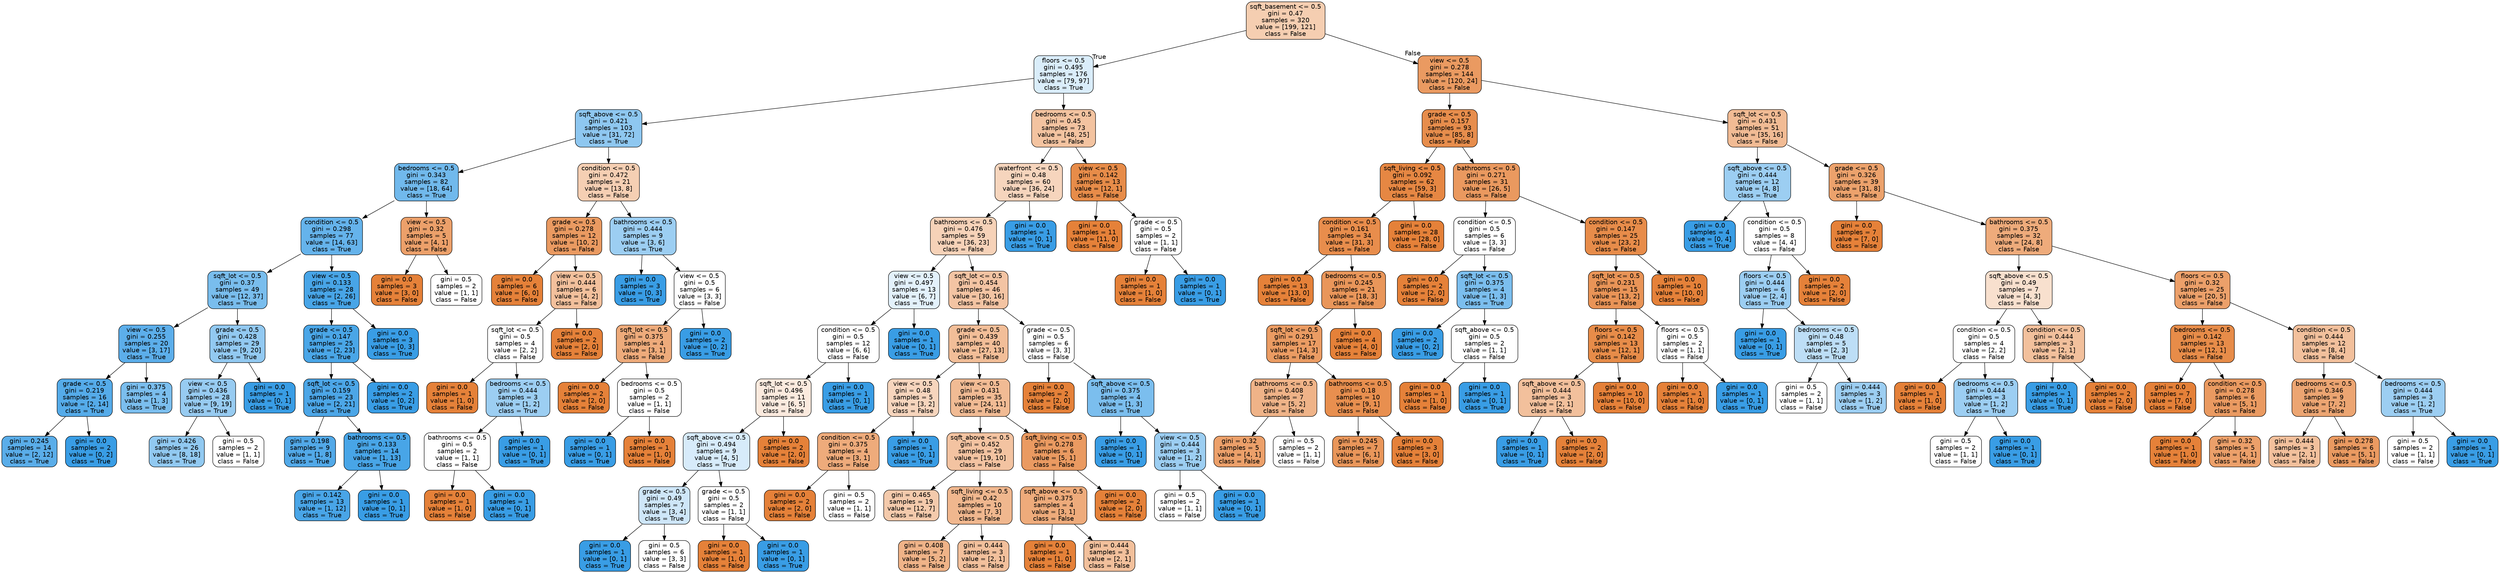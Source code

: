 digraph Tree {
node [shape=box, style="filled, rounded", color="black", fontname=helvetica] ;
edge [fontname=helvetica] ;
0 [label="sqft_basement <= 0.5\ngini = 0.47\nsamples = 320\nvalue = [199, 121]\nclass = False", fillcolor="#f5ceb1"] ;
1 [label="floors <= 0.5\ngini = 0.495\nsamples = 176\nvalue = [79, 97]\nclass = True", fillcolor="#daedfa"] ;
0 -> 1 [labeldistance=2.5, labelangle=45, headlabel="True"] ;
2 [label="sqft_above <= 0.5\ngini = 0.421\nsamples = 103\nvalue = [31, 72]\nclass = True", fillcolor="#8ec7f0"] ;
1 -> 2 ;
3 [label="bedrooms <= 0.5\ngini = 0.343\nsamples = 82\nvalue = [18, 64]\nclass = True", fillcolor="#71b9ec"] ;
2 -> 3 ;
4 [label="condition <= 0.5\ngini = 0.298\nsamples = 77\nvalue = [14, 63]\nclass = True", fillcolor="#65b3eb"] ;
3 -> 4 ;
5 [label="sqft_lot <= 0.5\ngini = 0.37\nsamples = 49\nvalue = [12, 37]\nclass = True", fillcolor="#79bded"] ;
4 -> 5 ;
6 [label="view <= 0.5\ngini = 0.255\nsamples = 20\nvalue = [3, 17]\nclass = True", fillcolor="#5caeea"] ;
5 -> 6 ;
7 [label="grade <= 0.5\ngini = 0.219\nsamples = 16\nvalue = [2, 14]\nclass = True", fillcolor="#55abe9"] ;
6 -> 7 ;
8 [label="gini = 0.245\nsamples = 14\nvalue = [2, 12]\nclass = True", fillcolor="#5aade9"] ;
7 -> 8 ;
9 [label="gini = 0.0\nsamples = 2\nvalue = [0, 2]\nclass = True", fillcolor="#399de5"] ;
7 -> 9 ;
10 [label="gini = 0.375\nsamples = 4\nvalue = [1, 3]\nclass = True", fillcolor="#7bbeee"] ;
6 -> 10 ;
11 [label="grade <= 0.5\ngini = 0.428\nsamples = 29\nvalue = [9, 20]\nclass = True", fillcolor="#92c9f1"] ;
5 -> 11 ;
12 [label="view <= 0.5\ngini = 0.436\nsamples = 28\nvalue = [9, 19]\nclass = True", fillcolor="#97cbf1"] ;
11 -> 12 ;
13 [label="gini = 0.426\nsamples = 26\nvalue = [8, 18]\nclass = True", fillcolor="#91c9f1"] ;
12 -> 13 ;
14 [label="gini = 0.5\nsamples = 2\nvalue = [1, 1]\nclass = False", fillcolor="#ffffff"] ;
12 -> 14 ;
15 [label="gini = 0.0\nsamples = 1\nvalue = [0, 1]\nclass = True", fillcolor="#399de5"] ;
11 -> 15 ;
16 [label="view <= 0.5\ngini = 0.133\nsamples = 28\nvalue = [2, 26]\nclass = True", fillcolor="#48a5e7"] ;
4 -> 16 ;
17 [label="grade <= 0.5\ngini = 0.147\nsamples = 25\nvalue = [2, 23]\nclass = True", fillcolor="#4aa6e7"] ;
16 -> 17 ;
18 [label="sqft_lot <= 0.5\ngini = 0.159\nsamples = 23\nvalue = [2, 21]\nclass = True", fillcolor="#4ca6e7"] ;
17 -> 18 ;
19 [label="gini = 0.198\nsamples = 9\nvalue = [1, 8]\nclass = True", fillcolor="#52a9e8"] ;
18 -> 19 ;
20 [label="bathrooms <= 0.5\ngini = 0.133\nsamples = 14\nvalue = [1, 13]\nclass = True", fillcolor="#48a5e7"] ;
18 -> 20 ;
21 [label="gini = 0.142\nsamples = 13\nvalue = [1, 12]\nclass = True", fillcolor="#49a5e7"] ;
20 -> 21 ;
22 [label="gini = 0.0\nsamples = 1\nvalue = [0, 1]\nclass = True", fillcolor="#399de5"] ;
20 -> 22 ;
23 [label="gini = 0.0\nsamples = 2\nvalue = [0, 2]\nclass = True", fillcolor="#399de5"] ;
17 -> 23 ;
24 [label="gini = 0.0\nsamples = 3\nvalue = [0, 3]\nclass = True", fillcolor="#399de5"] ;
16 -> 24 ;
25 [label="view <= 0.5\ngini = 0.32\nsamples = 5\nvalue = [4, 1]\nclass = False", fillcolor="#eca06a"] ;
3 -> 25 ;
26 [label="gini = 0.0\nsamples = 3\nvalue = [3, 0]\nclass = False", fillcolor="#e58139"] ;
25 -> 26 ;
27 [label="gini = 0.5\nsamples = 2\nvalue = [1, 1]\nclass = False", fillcolor="#ffffff"] ;
25 -> 27 ;
28 [label="condition <= 0.5\ngini = 0.472\nsamples = 21\nvalue = [13, 8]\nclass = False", fillcolor="#f5cfb3"] ;
2 -> 28 ;
29 [label="grade <= 0.5\ngini = 0.278\nsamples = 12\nvalue = [10, 2]\nclass = False", fillcolor="#ea9a61"] ;
28 -> 29 ;
30 [label="gini = 0.0\nsamples = 6\nvalue = [6, 0]\nclass = False", fillcolor="#e58139"] ;
29 -> 30 ;
31 [label="view <= 0.5\ngini = 0.444\nsamples = 6\nvalue = [4, 2]\nclass = False", fillcolor="#f2c09c"] ;
29 -> 31 ;
32 [label="sqft_lot <= 0.5\ngini = 0.5\nsamples = 4\nvalue = [2, 2]\nclass = False", fillcolor="#ffffff"] ;
31 -> 32 ;
33 [label="gini = 0.0\nsamples = 1\nvalue = [1, 0]\nclass = False", fillcolor="#e58139"] ;
32 -> 33 ;
34 [label="bedrooms <= 0.5\ngini = 0.444\nsamples = 3\nvalue = [1, 2]\nclass = True", fillcolor="#9ccef2"] ;
32 -> 34 ;
35 [label="bathrooms <= 0.5\ngini = 0.5\nsamples = 2\nvalue = [1, 1]\nclass = False", fillcolor="#ffffff"] ;
34 -> 35 ;
36 [label="gini = 0.0\nsamples = 1\nvalue = [1, 0]\nclass = False", fillcolor="#e58139"] ;
35 -> 36 ;
37 [label="gini = 0.0\nsamples = 1\nvalue = [0, 1]\nclass = True", fillcolor="#399de5"] ;
35 -> 37 ;
38 [label="gini = 0.0\nsamples = 1\nvalue = [0, 1]\nclass = True", fillcolor="#399de5"] ;
34 -> 38 ;
39 [label="gini = 0.0\nsamples = 2\nvalue = [2, 0]\nclass = False", fillcolor="#e58139"] ;
31 -> 39 ;
40 [label="bathrooms <= 0.5\ngini = 0.444\nsamples = 9\nvalue = [3, 6]\nclass = True", fillcolor="#9ccef2"] ;
28 -> 40 ;
41 [label="gini = 0.0\nsamples = 3\nvalue = [0, 3]\nclass = True", fillcolor="#399de5"] ;
40 -> 41 ;
42 [label="view <= 0.5\ngini = 0.5\nsamples = 6\nvalue = [3, 3]\nclass = False", fillcolor="#ffffff"] ;
40 -> 42 ;
43 [label="sqft_lot <= 0.5\ngini = 0.375\nsamples = 4\nvalue = [3, 1]\nclass = False", fillcolor="#eeab7b"] ;
42 -> 43 ;
44 [label="gini = 0.0\nsamples = 2\nvalue = [2, 0]\nclass = False", fillcolor="#e58139"] ;
43 -> 44 ;
45 [label="bedrooms <= 0.5\ngini = 0.5\nsamples = 2\nvalue = [1, 1]\nclass = False", fillcolor="#ffffff"] ;
43 -> 45 ;
46 [label="gini = 0.0\nsamples = 1\nvalue = [0, 1]\nclass = True", fillcolor="#399de5"] ;
45 -> 46 ;
47 [label="gini = 0.0\nsamples = 1\nvalue = [1, 0]\nclass = False", fillcolor="#e58139"] ;
45 -> 47 ;
48 [label="gini = 0.0\nsamples = 2\nvalue = [0, 2]\nclass = True", fillcolor="#399de5"] ;
42 -> 48 ;
49 [label="bedrooms <= 0.5\ngini = 0.45\nsamples = 73\nvalue = [48, 25]\nclass = False", fillcolor="#f3c3a0"] ;
1 -> 49 ;
50 [label="waterfront  <= 0.5\ngini = 0.48\nsamples = 60\nvalue = [36, 24]\nclass = False", fillcolor="#f6d5bd"] ;
49 -> 50 ;
51 [label="bathrooms <= 0.5\ngini = 0.476\nsamples = 59\nvalue = [36, 23]\nclass = False", fillcolor="#f6d2b8"] ;
50 -> 51 ;
52 [label="view <= 0.5\ngini = 0.497\nsamples = 13\nvalue = [6, 7]\nclass = True", fillcolor="#e3f1fb"] ;
51 -> 52 ;
53 [label="condition <= 0.5\ngini = 0.5\nsamples = 12\nvalue = [6, 6]\nclass = False", fillcolor="#ffffff"] ;
52 -> 53 ;
54 [label="sqft_lot <= 0.5\ngini = 0.496\nsamples = 11\nvalue = [6, 5]\nclass = False", fillcolor="#fbeade"] ;
53 -> 54 ;
55 [label="sqft_above <= 0.5\ngini = 0.494\nsamples = 9\nvalue = [4, 5]\nclass = True", fillcolor="#d7ebfa"] ;
54 -> 55 ;
56 [label="grade <= 0.5\ngini = 0.49\nsamples = 7\nvalue = [3, 4]\nclass = True", fillcolor="#cee6f8"] ;
55 -> 56 ;
57 [label="gini = 0.0\nsamples = 1\nvalue = [0, 1]\nclass = True", fillcolor="#399de5"] ;
56 -> 57 ;
58 [label="gini = 0.5\nsamples = 6\nvalue = [3, 3]\nclass = False", fillcolor="#ffffff"] ;
56 -> 58 ;
59 [label="grade <= 0.5\ngini = 0.5\nsamples = 2\nvalue = [1, 1]\nclass = False", fillcolor="#ffffff"] ;
55 -> 59 ;
60 [label="gini = 0.0\nsamples = 1\nvalue = [1, 0]\nclass = False", fillcolor="#e58139"] ;
59 -> 60 ;
61 [label="gini = 0.0\nsamples = 1\nvalue = [0, 1]\nclass = True", fillcolor="#399de5"] ;
59 -> 61 ;
62 [label="gini = 0.0\nsamples = 2\nvalue = [2, 0]\nclass = False", fillcolor="#e58139"] ;
54 -> 62 ;
63 [label="gini = 0.0\nsamples = 1\nvalue = [0, 1]\nclass = True", fillcolor="#399de5"] ;
53 -> 63 ;
64 [label="gini = 0.0\nsamples = 1\nvalue = [0, 1]\nclass = True", fillcolor="#399de5"] ;
52 -> 64 ;
65 [label="sqft_lot <= 0.5\ngini = 0.454\nsamples = 46\nvalue = [30, 16]\nclass = False", fillcolor="#f3c4a3"] ;
51 -> 65 ;
66 [label="grade <= 0.5\ngini = 0.439\nsamples = 40\nvalue = [27, 13]\nclass = False", fillcolor="#f2be98"] ;
65 -> 66 ;
67 [label="view <= 0.5\ngini = 0.48\nsamples = 5\nvalue = [3, 2]\nclass = False", fillcolor="#f6d5bd"] ;
66 -> 67 ;
68 [label="condition <= 0.5\ngini = 0.375\nsamples = 4\nvalue = [3, 1]\nclass = False", fillcolor="#eeab7b"] ;
67 -> 68 ;
69 [label="gini = 0.0\nsamples = 2\nvalue = [2, 0]\nclass = False", fillcolor="#e58139"] ;
68 -> 69 ;
70 [label="gini = 0.5\nsamples = 2\nvalue = [1, 1]\nclass = False", fillcolor="#ffffff"] ;
68 -> 70 ;
71 [label="gini = 0.0\nsamples = 1\nvalue = [0, 1]\nclass = True", fillcolor="#399de5"] ;
67 -> 71 ;
72 [label="view <= 0.5\ngini = 0.431\nsamples = 35\nvalue = [24, 11]\nclass = False", fillcolor="#f1bb94"] ;
66 -> 72 ;
73 [label="sqft_above <= 0.5\ngini = 0.452\nsamples = 29\nvalue = [19, 10]\nclass = False", fillcolor="#f3c3a1"] ;
72 -> 73 ;
74 [label="gini = 0.465\nsamples = 19\nvalue = [12, 7]\nclass = False", fillcolor="#f4caac"] ;
73 -> 74 ;
75 [label="sqft_living <= 0.5\ngini = 0.42\nsamples = 10\nvalue = [7, 3]\nclass = False", fillcolor="#f0b78e"] ;
73 -> 75 ;
76 [label="gini = 0.408\nsamples = 7\nvalue = [5, 2]\nclass = False", fillcolor="#efb388"] ;
75 -> 76 ;
77 [label="gini = 0.444\nsamples = 3\nvalue = [2, 1]\nclass = False", fillcolor="#f2c09c"] ;
75 -> 77 ;
78 [label="sqft_living <= 0.5\ngini = 0.278\nsamples = 6\nvalue = [5, 1]\nclass = False", fillcolor="#ea9a61"] ;
72 -> 78 ;
79 [label="sqft_above <= 0.5\ngini = 0.375\nsamples = 4\nvalue = [3, 1]\nclass = False", fillcolor="#eeab7b"] ;
78 -> 79 ;
80 [label="gini = 0.0\nsamples = 1\nvalue = [1, 0]\nclass = False", fillcolor="#e58139"] ;
79 -> 80 ;
81 [label="gini = 0.444\nsamples = 3\nvalue = [2, 1]\nclass = False", fillcolor="#f2c09c"] ;
79 -> 81 ;
82 [label="gini = 0.0\nsamples = 2\nvalue = [2, 0]\nclass = False", fillcolor="#e58139"] ;
78 -> 82 ;
83 [label="grade <= 0.5\ngini = 0.5\nsamples = 6\nvalue = [3, 3]\nclass = False", fillcolor="#ffffff"] ;
65 -> 83 ;
84 [label="gini = 0.0\nsamples = 2\nvalue = [2, 0]\nclass = False", fillcolor="#e58139"] ;
83 -> 84 ;
85 [label="sqft_above <= 0.5\ngini = 0.375\nsamples = 4\nvalue = [1, 3]\nclass = True", fillcolor="#7bbeee"] ;
83 -> 85 ;
86 [label="gini = 0.0\nsamples = 1\nvalue = [0, 1]\nclass = True", fillcolor="#399de5"] ;
85 -> 86 ;
87 [label="view <= 0.5\ngini = 0.444\nsamples = 3\nvalue = [1, 2]\nclass = True", fillcolor="#9ccef2"] ;
85 -> 87 ;
88 [label="gini = 0.5\nsamples = 2\nvalue = [1, 1]\nclass = False", fillcolor="#ffffff"] ;
87 -> 88 ;
89 [label="gini = 0.0\nsamples = 1\nvalue = [0, 1]\nclass = True", fillcolor="#399de5"] ;
87 -> 89 ;
90 [label="gini = 0.0\nsamples = 1\nvalue = [0, 1]\nclass = True", fillcolor="#399de5"] ;
50 -> 90 ;
91 [label="view <= 0.5\ngini = 0.142\nsamples = 13\nvalue = [12, 1]\nclass = False", fillcolor="#e78c49"] ;
49 -> 91 ;
92 [label="gini = 0.0\nsamples = 11\nvalue = [11, 0]\nclass = False", fillcolor="#e58139"] ;
91 -> 92 ;
93 [label="grade <= 0.5\ngini = 0.5\nsamples = 2\nvalue = [1, 1]\nclass = False", fillcolor="#ffffff"] ;
91 -> 93 ;
94 [label="gini = 0.0\nsamples = 1\nvalue = [1, 0]\nclass = False", fillcolor="#e58139"] ;
93 -> 94 ;
95 [label="gini = 0.0\nsamples = 1\nvalue = [0, 1]\nclass = True", fillcolor="#399de5"] ;
93 -> 95 ;
96 [label="view <= 0.5\ngini = 0.278\nsamples = 144\nvalue = [120, 24]\nclass = False", fillcolor="#ea9a61"] ;
0 -> 96 [labeldistance=2.5, labelangle=-45, headlabel="False"] ;
97 [label="grade <= 0.5\ngini = 0.157\nsamples = 93\nvalue = [85, 8]\nclass = False", fillcolor="#e78d4c"] ;
96 -> 97 ;
98 [label="sqft_living <= 0.5\ngini = 0.092\nsamples = 62\nvalue = [59, 3]\nclass = False", fillcolor="#e68743"] ;
97 -> 98 ;
99 [label="condition <= 0.5\ngini = 0.161\nsamples = 34\nvalue = [31, 3]\nclass = False", fillcolor="#e88d4c"] ;
98 -> 99 ;
100 [label="gini = 0.0\nsamples = 13\nvalue = [13, 0]\nclass = False", fillcolor="#e58139"] ;
99 -> 100 ;
101 [label="bedrooms <= 0.5\ngini = 0.245\nsamples = 21\nvalue = [18, 3]\nclass = False", fillcolor="#e9965a"] ;
99 -> 101 ;
102 [label="sqft_lot <= 0.5\ngini = 0.291\nsamples = 17\nvalue = [14, 3]\nclass = False", fillcolor="#eb9c63"] ;
101 -> 102 ;
103 [label="bathrooms <= 0.5\ngini = 0.408\nsamples = 7\nvalue = [5, 2]\nclass = False", fillcolor="#efb388"] ;
102 -> 103 ;
104 [label="gini = 0.32\nsamples = 5\nvalue = [4, 1]\nclass = False", fillcolor="#eca06a"] ;
103 -> 104 ;
105 [label="gini = 0.5\nsamples = 2\nvalue = [1, 1]\nclass = False", fillcolor="#ffffff"] ;
103 -> 105 ;
106 [label="bathrooms <= 0.5\ngini = 0.18\nsamples = 10\nvalue = [9, 1]\nclass = False", fillcolor="#e88f4f"] ;
102 -> 106 ;
107 [label="gini = 0.245\nsamples = 7\nvalue = [6, 1]\nclass = False", fillcolor="#e9965a"] ;
106 -> 107 ;
108 [label="gini = 0.0\nsamples = 3\nvalue = [3, 0]\nclass = False", fillcolor="#e58139"] ;
106 -> 108 ;
109 [label="gini = 0.0\nsamples = 4\nvalue = [4, 0]\nclass = False", fillcolor="#e58139"] ;
101 -> 109 ;
110 [label="gini = 0.0\nsamples = 28\nvalue = [28, 0]\nclass = False", fillcolor="#e58139"] ;
98 -> 110 ;
111 [label="bathrooms <= 0.5\ngini = 0.271\nsamples = 31\nvalue = [26, 5]\nclass = False", fillcolor="#ea995f"] ;
97 -> 111 ;
112 [label="condition <= 0.5\ngini = 0.5\nsamples = 6\nvalue = [3, 3]\nclass = False", fillcolor="#ffffff"] ;
111 -> 112 ;
113 [label="gini = 0.0\nsamples = 2\nvalue = [2, 0]\nclass = False", fillcolor="#e58139"] ;
112 -> 113 ;
114 [label="sqft_lot <= 0.5\ngini = 0.375\nsamples = 4\nvalue = [1, 3]\nclass = True", fillcolor="#7bbeee"] ;
112 -> 114 ;
115 [label="gini = 0.0\nsamples = 2\nvalue = [0, 2]\nclass = True", fillcolor="#399de5"] ;
114 -> 115 ;
116 [label="sqft_above <= 0.5\ngini = 0.5\nsamples = 2\nvalue = [1, 1]\nclass = False", fillcolor="#ffffff"] ;
114 -> 116 ;
117 [label="gini = 0.0\nsamples = 1\nvalue = [1, 0]\nclass = False", fillcolor="#e58139"] ;
116 -> 117 ;
118 [label="gini = 0.0\nsamples = 1\nvalue = [0, 1]\nclass = True", fillcolor="#399de5"] ;
116 -> 118 ;
119 [label="condition <= 0.5\ngini = 0.147\nsamples = 25\nvalue = [23, 2]\nclass = False", fillcolor="#e78c4a"] ;
111 -> 119 ;
120 [label="sqft_lot <= 0.5\ngini = 0.231\nsamples = 15\nvalue = [13, 2]\nclass = False", fillcolor="#e99457"] ;
119 -> 120 ;
121 [label="floors <= 0.5\ngini = 0.142\nsamples = 13\nvalue = [12, 1]\nclass = False", fillcolor="#e78c49"] ;
120 -> 121 ;
122 [label="sqft_above <= 0.5\ngini = 0.444\nsamples = 3\nvalue = [2, 1]\nclass = False", fillcolor="#f2c09c"] ;
121 -> 122 ;
123 [label="gini = 0.0\nsamples = 1\nvalue = [0, 1]\nclass = True", fillcolor="#399de5"] ;
122 -> 123 ;
124 [label="gini = 0.0\nsamples = 2\nvalue = [2, 0]\nclass = False", fillcolor="#e58139"] ;
122 -> 124 ;
125 [label="gini = 0.0\nsamples = 10\nvalue = [10, 0]\nclass = False", fillcolor="#e58139"] ;
121 -> 125 ;
126 [label="floors <= 0.5\ngini = 0.5\nsamples = 2\nvalue = [1, 1]\nclass = False", fillcolor="#ffffff"] ;
120 -> 126 ;
127 [label="gini = 0.0\nsamples = 1\nvalue = [1, 0]\nclass = False", fillcolor="#e58139"] ;
126 -> 127 ;
128 [label="gini = 0.0\nsamples = 1\nvalue = [0, 1]\nclass = True", fillcolor="#399de5"] ;
126 -> 128 ;
129 [label="gini = 0.0\nsamples = 10\nvalue = [10, 0]\nclass = False", fillcolor="#e58139"] ;
119 -> 129 ;
130 [label="sqft_lot <= 0.5\ngini = 0.431\nsamples = 51\nvalue = [35, 16]\nclass = False", fillcolor="#f1bb94"] ;
96 -> 130 ;
131 [label="sqft_above <= 0.5\ngini = 0.444\nsamples = 12\nvalue = [4, 8]\nclass = True", fillcolor="#9ccef2"] ;
130 -> 131 ;
132 [label="gini = 0.0\nsamples = 4\nvalue = [0, 4]\nclass = True", fillcolor="#399de5"] ;
131 -> 132 ;
133 [label="condition <= 0.5\ngini = 0.5\nsamples = 8\nvalue = [4, 4]\nclass = False", fillcolor="#ffffff"] ;
131 -> 133 ;
134 [label="floors <= 0.5\ngini = 0.444\nsamples = 6\nvalue = [2, 4]\nclass = True", fillcolor="#9ccef2"] ;
133 -> 134 ;
135 [label="gini = 0.0\nsamples = 1\nvalue = [0, 1]\nclass = True", fillcolor="#399de5"] ;
134 -> 135 ;
136 [label="bedrooms <= 0.5\ngini = 0.48\nsamples = 5\nvalue = [2, 3]\nclass = True", fillcolor="#bddef6"] ;
134 -> 136 ;
137 [label="gini = 0.5\nsamples = 2\nvalue = [1, 1]\nclass = False", fillcolor="#ffffff"] ;
136 -> 137 ;
138 [label="gini = 0.444\nsamples = 3\nvalue = [1, 2]\nclass = True", fillcolor="#9ccef2"] ;
136 -> 138 ;
139 [label="gini = 0.0\nsamples = 2\nvalue = [2, 0]\nclass = False", fillcolor="#e58139"] ;
133 -> 139 ;
140 [label="grade <= 0.5\ngini = 0.326\nsamples = 39\nvalue = [31, 8]\nclass = False", fillcolor="#eca26c"] ;
130 -> 140 ;
141 [label="gini = 0.0\nsamples = 7\nvalue = [7, 0]\nclass = False", fillcolor="#e58139"] ;
140 -> 141 ;
142 [label="bathrooms <= 0.5\ngini = 0.375\nsamples = 32\nvalue = [24, 8]\nclass = False", fillcolor="#eeab7b"] ;
140 -> 142 ;
143 [label="sqft_above <= 0.5\ngini = 0.49\nsamples = 7\nvalue = [4, 3]\nclass = False", fillcolor="#f8e0ce"] ;
142 -> 143 ;
144 [label="condition <= 0.5\ngini = 0.5\nsamples = 4\nvalue = [2, 2]\nclass = False", fillcolor="#ffffff"] ;
143 -> 144 ;
145 [label="gini = 0.0\nsamples = 1\nvalue = [1, 0]\nclass = False", fillcolor="#e58139"] ;
144 -> 145 ;
146 [label="bedrooms <= 0.5\ngini = 0.444\nsamples = 3\nvalue = [1, 2]\nclass = True", fillcolor="#9ccef2"] ;
144 -> 146 ;
147 [label="gini = 0.5\nsamples = 2\nvalue = [1, 1]\nclass = False", fillcolor="#ffffff"] ;
146 -> 147 ;
148 [label="gini = 0.0\nsamples = 1\nvalue = [0, 1]\nclass = True", fillcolor="#399de5"] ;
146 -> 148 ;
149 [label="condition <= 0.5\ngini = 0.444\nsamples = 3\nvalue = [2, 1]\nclass = False", fillcolor="#f2c09c"] ;
143 -> 149 ;
150 [label="gini = 0.0\nsamples = 1\nvalue = [0, 1]\nclass = True", fillcolor="#399de5"] ;
149 -> 150 ;
151 [label="gini = 0.0\nsamples = 2\nvalue = [2, 0]\nclass = False", fillcolor="#e58139"] ;
149 -> 151 ;
152 [label="floors <= 0.5\ngini = 0.32\nsamples = 25\nvalue = [20, 5]\nclass = False", fillcolor="#eca06a"] ;
142 -> 152 ;
153 [label="bedrooms <= 0.5\ngini = 0.142\nsamples = 13\nvalue = [12, 1]\nclass = False", fillcolor="#e78c49"] ;
152 -> 153 ;
154 [label="gini = 0.0\nsamples = 7\nvalue = [7, 0]\nclass = False", fillcolor="#e58139"] ;
153 -> 154 ;
155 [label="condition <= 0.5\ngini = 0.278\nsamples = 6\nvalue = [5, 1]\nclass = False", fillcolor="#ea9a61"] ;
153 -> 155 ;
156 [label="gini = 0.0\nsamples = 1\nvalue = [1, 0]\nclass = False", fillcolor="#e58139"] ;
155 -> 156 ;
157 [label="gini = 0.32\nsamples = 5\nvalue = [4, 1]\nclass = False", fillcolor="#eca06a"] ;
155 -> 157 ;
158 [label="condition <= 0.5\ngini = 0.444\nsamples = 12\nvalue = [8, 4]\nclass = False", fillcolor="#f2c09c"] ;
152 -> 158 ;
159 [label="bedrooms <= 0.5\ngini = 0.346\nsamples = 9\nvalue = [7, 2]\nclass = False", fillcolor="#eca572"] ;
158 -> 159 ;
160 [label="gini = 0.444\nsamples = 3\nvalue = [2, 1]\nclass = False", fillcolor="#f2c09c"] ;
159 -> 160 ;
161 [label="gini = 0.278\nsamples = 6\nvalue = [5, 1]\nclass = False", fillcolor="#ea9a61"] ;
159 -> 161 ;
162 [label="bedrooms <= 0.5\ngini = 0.444\nsamples = 3\nvalue = [1, 2]\nclass = True", fillcolor="#9ccef2"] ;
158 -> 162 ;
163 [label="gini = 0.5\nsamples = 2\nvalue = [1, 1]\nclass = False", fillcolor="#ffffff"] ;
162 -> 163 ;
164 [label="gini = 0.0\nsamples = 1\nvalue = [0, 1]\nclass = True", fillcolor="#399de5"] ;
162 -> 164 ;
}